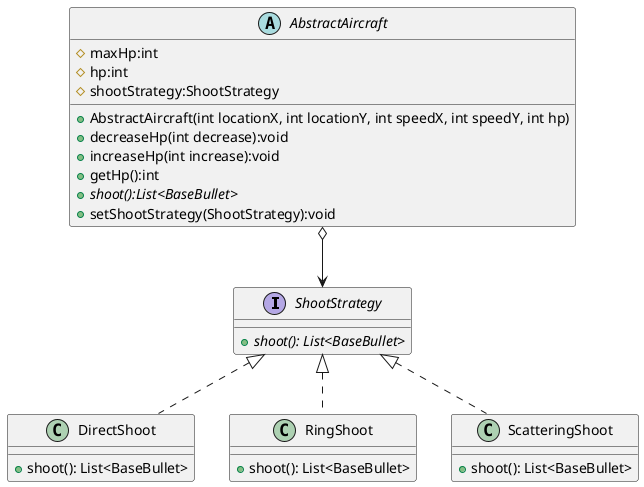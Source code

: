 @startuml
'https://plantuml.com/class-diagram

interface ShootStrategy {
    + {abstract} shoot(): List<BaseBullet>
}

class DirectShoot {
    + shoot(): List<BaseBullet>
}

class RingShoot {
    + shoot(): List<BaseBullet>
}

class ScatteringShoot {
    + shoot(): List<BaseBullet>
}

ShootStrategy <|.. DirectShoot
ShootStrategy <|.. RingShoot
ShootStrategy <|.. ScatteringShoot

abstract class AbstractAircraft
{
	# maxHp:int
    # hp:int
    # shootStrategy:ShootStrategy
    + AbstractAircraft(int locationX, int locationY, int speedX, int speedY, int hp)
    + decreaseHp(int decrease):void
    + increaseHp(int increase):void
    + getHp():int
    + {abstract} shoot():List<BaseBullet>
    + setShootStrategy(ShootStrategy):void
 }

AbstractAircraft o--> ShootStrategy

@enduml